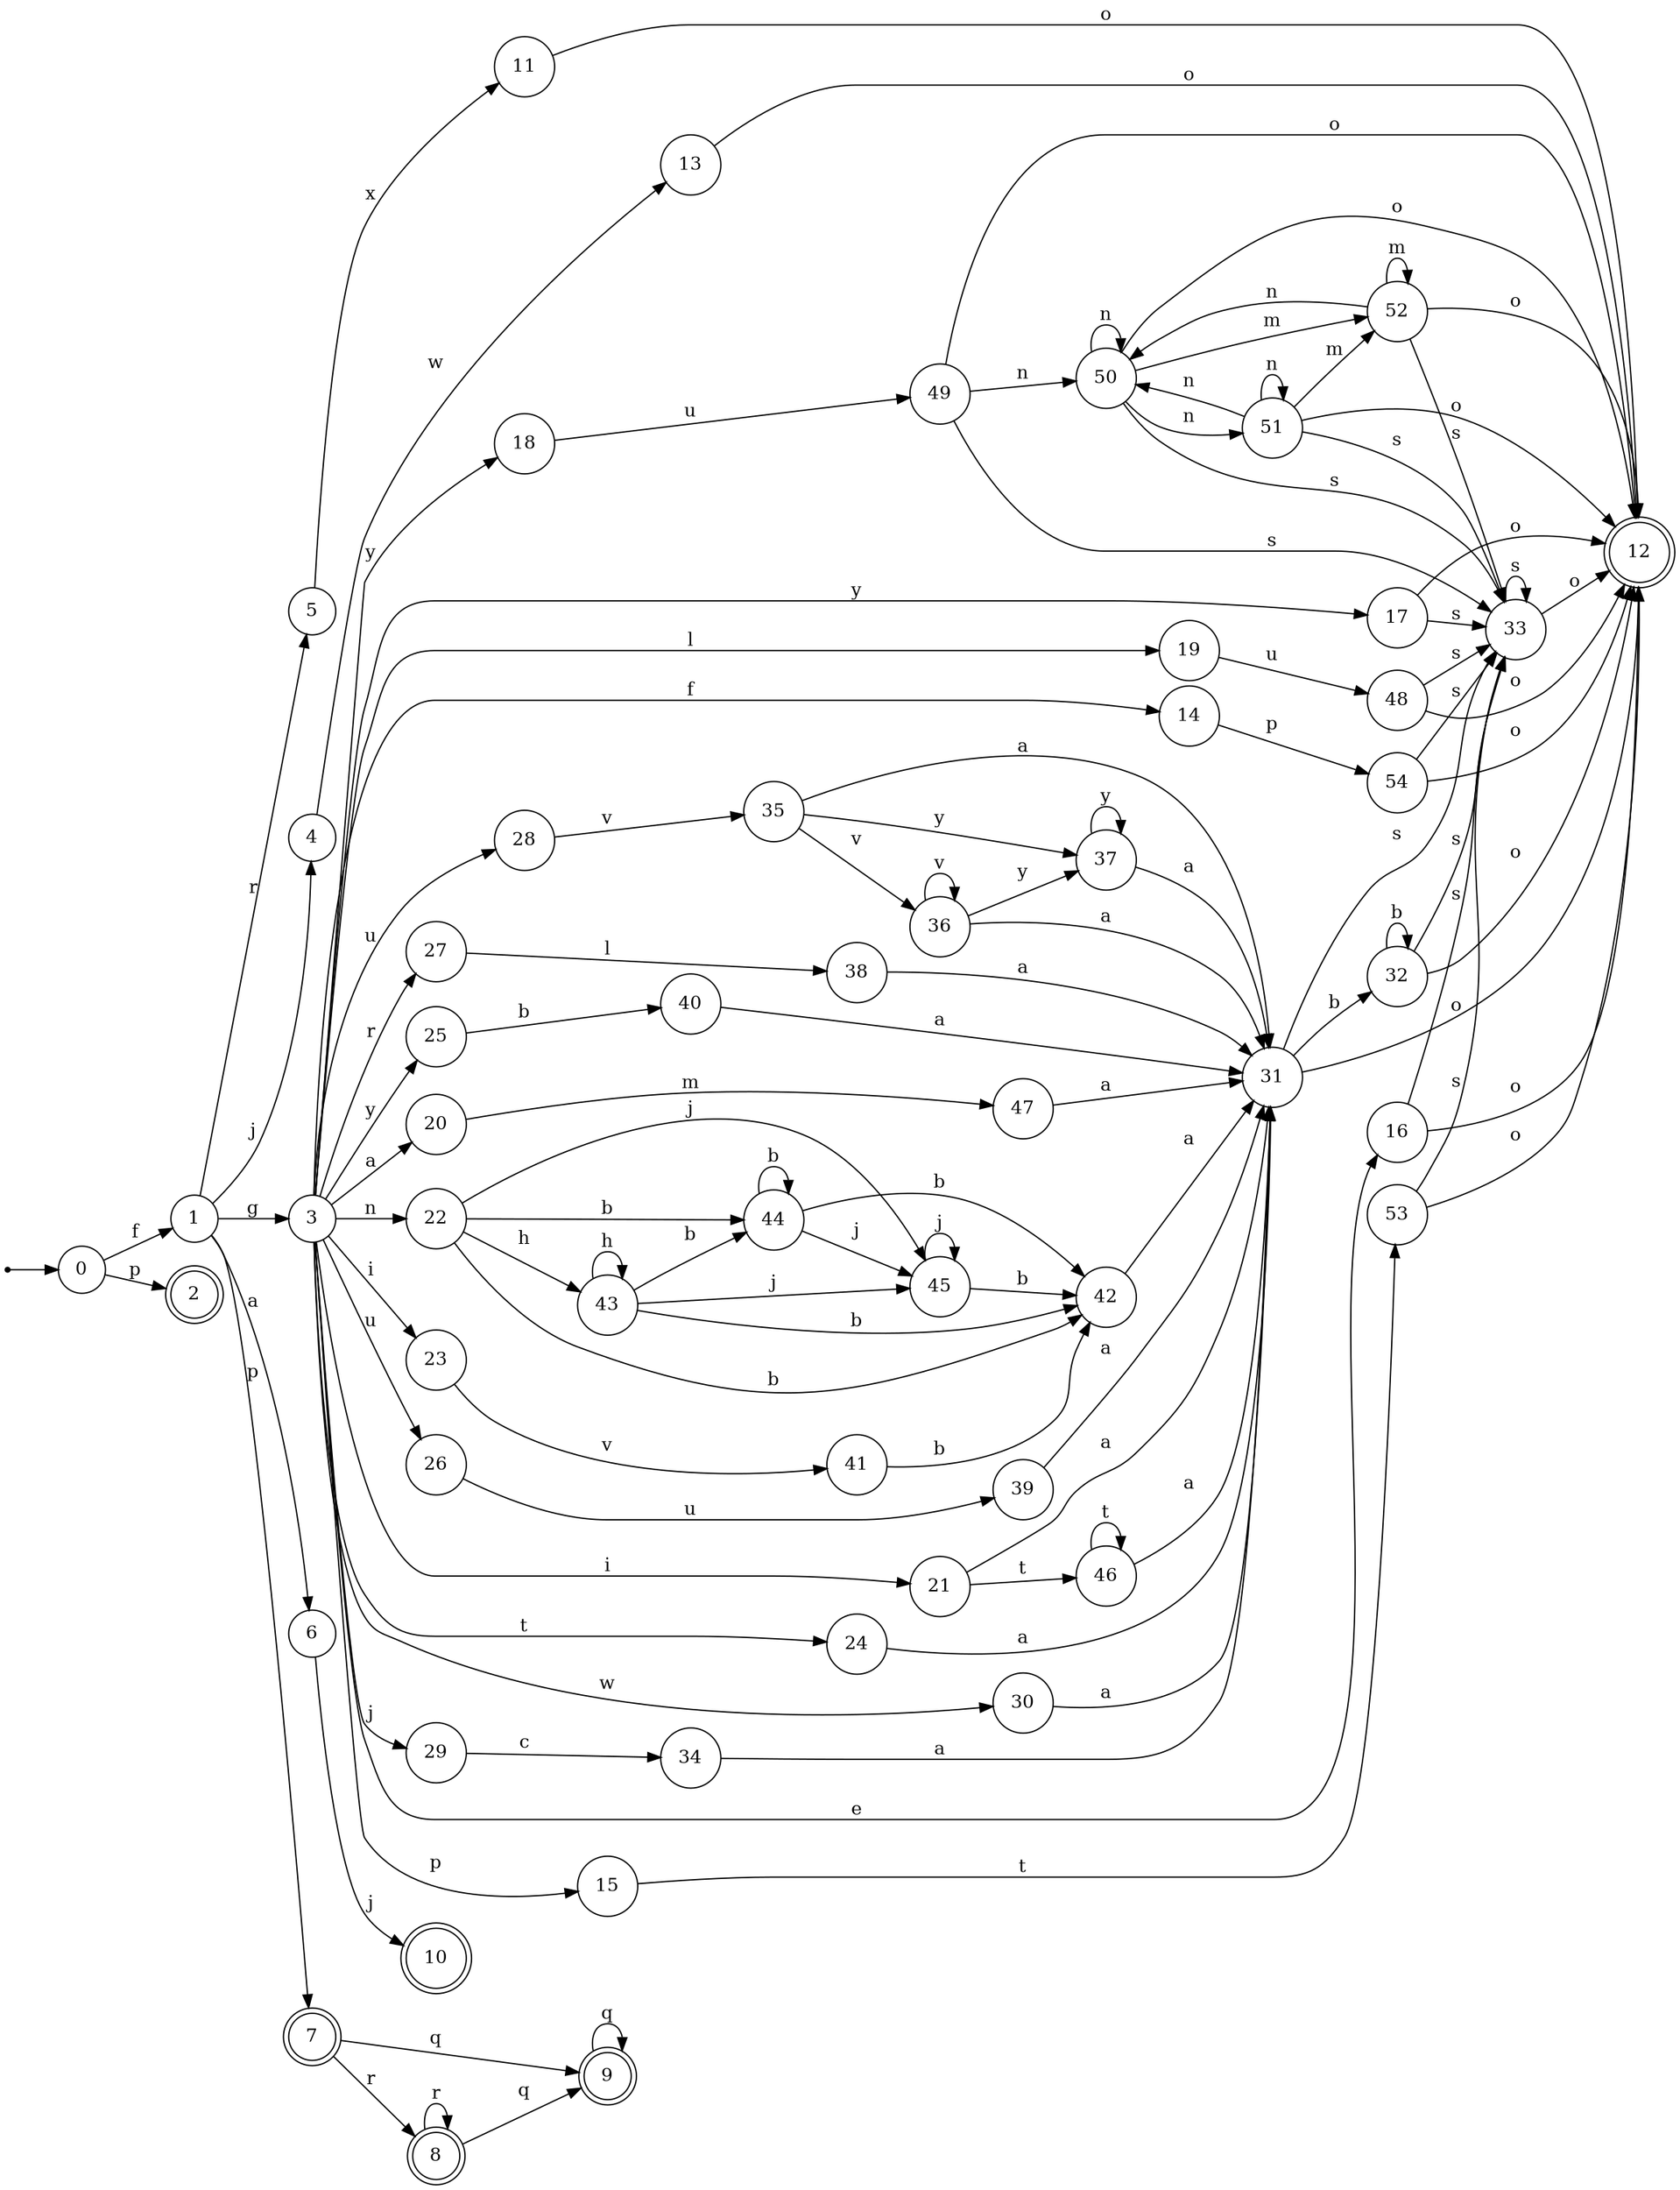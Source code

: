digraph finite_state_machine {
rankdir=LR;
size="20,20";
node [shape = point]; "dummy0"
node [shape = circle]; "0";
"dummy0" -> "0";
node [shape = circle]; "1";
node [shape = doublecircle]; "2";node [shape = circle]; "3";
node [shape = circle]; "4";
node [shape = circle]; "5";
node [shape = circle]; "6";
node [shape = doublecircle]; "7";node [shape = doublecircle]; "8";node [shape = doublecircle]; "9";node [shape = doublecircle]; "10";node [shape = circle]; "11";
node [shape = doublecircle]; "12";node [shape = circle]; "13";
node [shape = circle]; "14";
node [shape = circle]; "15";
node [shape = circle]; "16";
node [shape = circle]; "17";
node [shape = circle]; "18";
node [shape = circle]; "19";
node [shape = circle]; "20";
node [shape = circle]; "21";
node [shape = circle]; "22";
node [shape = circle]; "23";
node [shape = circle]; "24";
node [shape = circle]; "25";
node [shape = circle]; "26";
node [shape = circle]; "27";
node [shape = circle]; "28";
node [shape = circle]; "29";
node [shape = circle]; "30";
node [shape = circle]; "31";
node [shape = circle]; "32";
node [shape = circle]; "33";
node [shape = circle]; "34";
node [shape = circle]; "35";
node [shape = circle]; "36";
node [shape = circle]; "37";
node [shape = circle]; "38";
node [shape = circle]; "39";
node [shape = circle]; "40";
node [shape = circle]; "41";
node [shape = circle]; "42";
node [shape = circle]; "43";
node [shape = circle]; "44";
node [shape = circle]; "45";
node [shape = circle]; "46";
node [shape = circle]; "47";
node [shape = circle]; "48";
node [shape = circle]; "49";
node [shape = circle]; "50";
node [shape = circle]; "51";
node [shape = circle]; "52";
node [shape = circle]; "53";
node [shape = circle]; "54";
"0" -> "1" [label = "f"];
 "0" -> "2" [label = "p"];
 "1" -> "3" [label = "g"];
 "1" -> "4" [label = "j"];
 "1" -> "5" [label = "r"];
 "1" -> "6" [label = "a"];
 "1" -> "7" [label = "p"];
 "7" -> "8" [label = "r"];
 "7" -> "9" [label = "q"];
 "9" -> "9" [label = "q"];
 "8" -> "8" [label = "r"];
 "8" -> "9" [label = "q"];
 "6" -> "10" [label = "j"];
 "5" -> "11" [label = "x"];
 "11" -> "12" [label = "o"];
 "4" -> "13" [label = "w"];
 "13" -> "12" [label = "o"];
 "3" -> "14" [label = "f"];
 "3" -> "15" [label = "p"];
 "3" -> "16" [label = "e"];
 "3" -> "17" [label = "y"];
 "3" -> "18" [label = "y"];
 "3" -> "25" [label = "y"];
 "3" -> "19" [label = "l"];
 "3" -> "20" [label = "a"];
 "3" -> "21" [label = "i"];
 "3" -> "23" [label = "i"];
 "3" -> "22" [label = "n"];
 "3" -> "24" [label = "t"];
 "3" -> "26" [label = "u"];
 "3" -> "28" [label = "u"];
 "3" -> "27" [label = "r"];
 "3" -> "29" [label = "j"];
 "3" -> "30" [label = "w"];
 "30" -> "31" [label = "a"];
 "31" -> "32" [label = "b"];
 "31" -> "33" [label = "s"];
 "31" -> "12" [label = "o"];
 "33" -> "33" [label = "s"];
 "33" -> "12" [label = "o"];
 "32" -> "32" [label = "b"];
 "32" -> "33" [label = "s"];
 "32" -> "12" [label = "o"];
 "29" -> "34" [label = "c"];
 "34" -> "31" [label = "a"];
 "28" -> "35" [label = "v"];
 "35" -> "36" [label = "v"];
 "35" -> "37" [label = "y"];
 "35" -> "31" [label = "a"];
 "37" -> "37" [label = "y"];
 "37" -> "31" [label = "a"];
 "36" -> "36" [label = "v"];
 "36" -> "37" [label = "y"];
 "36" -> "31" [label = "a"];
 "27" -> "38" [label = "l"];
 "38" -> "31" [label = "a"];
 "26" -> "39" [label = "u"];
 "39" -> "31" [label = "a"];
 "25" -> "40" [label = "b"];
 "40" -> "31" [label = "a"];
 "24" -> "31" [label = "a"];
 "23" -> "41" [label = "v"];
 "41" -> "42" [label = "b"];
 "42" -> "31" [label = "a"];
 "22" -> "43" [label = "h"];
 "22" -> "42" [label = "b"];
 "22" -> "44" [label = "b"];
 "22" -> "45" [label = "j"];
 "45" -> "45" [label = "j"];
 "45" -> "42" [label = "b"];
 "44" -> "42" [label = "b"];
 "44" -> "44" [label = "b"];
 "44" -> "45" [label = "j"];
 "43" -> "43" [label = "h"];
 "43" -> "42" [label = "b"];
 "43" -> "44" [label = "b"];
 "43" -> "45" [label = "j"];
 "21" -> "46" [label = "t"];
 "21" -> "31" [label = "a"];
 "46" -> "46" [label = "t"];
 "46" -> "31" [label = "a"];
 "20" -> "47" [label = "m"];
 "47" -> "31" [label = "a"];
 "19" -> "48" [label = "u"];
 "48" -> "33" [label = "s"];
 "48" -> "12" [label = "o"];
 "18" -> "49" [label = "u"];
 "49" -> "50" [label = "n"];
 "49" -> "33" [label = "s"];
 "49" -> "12" [label = "o"];
 "50" -> "50" [label = "n"];
 "50" -> "51" [label = "n"];
 "50" -> "52" [label = "m"];
 "50" -> "33" [label = "s"];
 "50" -> "12" [label = "o"];
 "52" -> "52" [label = "m"];
 "52" -> "50" [label = "n"];
 "52" -> "33" [label = "s"];
 "52" -> "12" [label = "o"];
 "51" -> "50" [label = "n"];
 "51" -> "51" [label = "n"];
 "51" -> "52" [label = "m"];
 "51" -> "33" [label = "s"];
 "51" -> "12" [label = "o"];
 "17" -> "33" [label = "s"];
 "17" -> "12" [label = "o"];
 "16" -> "33" [label = "s"];
 "16" -> "12" [label = "o"];
 "15" -> "53" [label = "t"];
 "53" -> "33" [label = "s"];
 "53" -> "12" [label = "o"];
 "14" -> "54" [label = "p"];
 "54" -> "33" [label = "s"];
 "54" -> "12" [label = "o"];
 }
